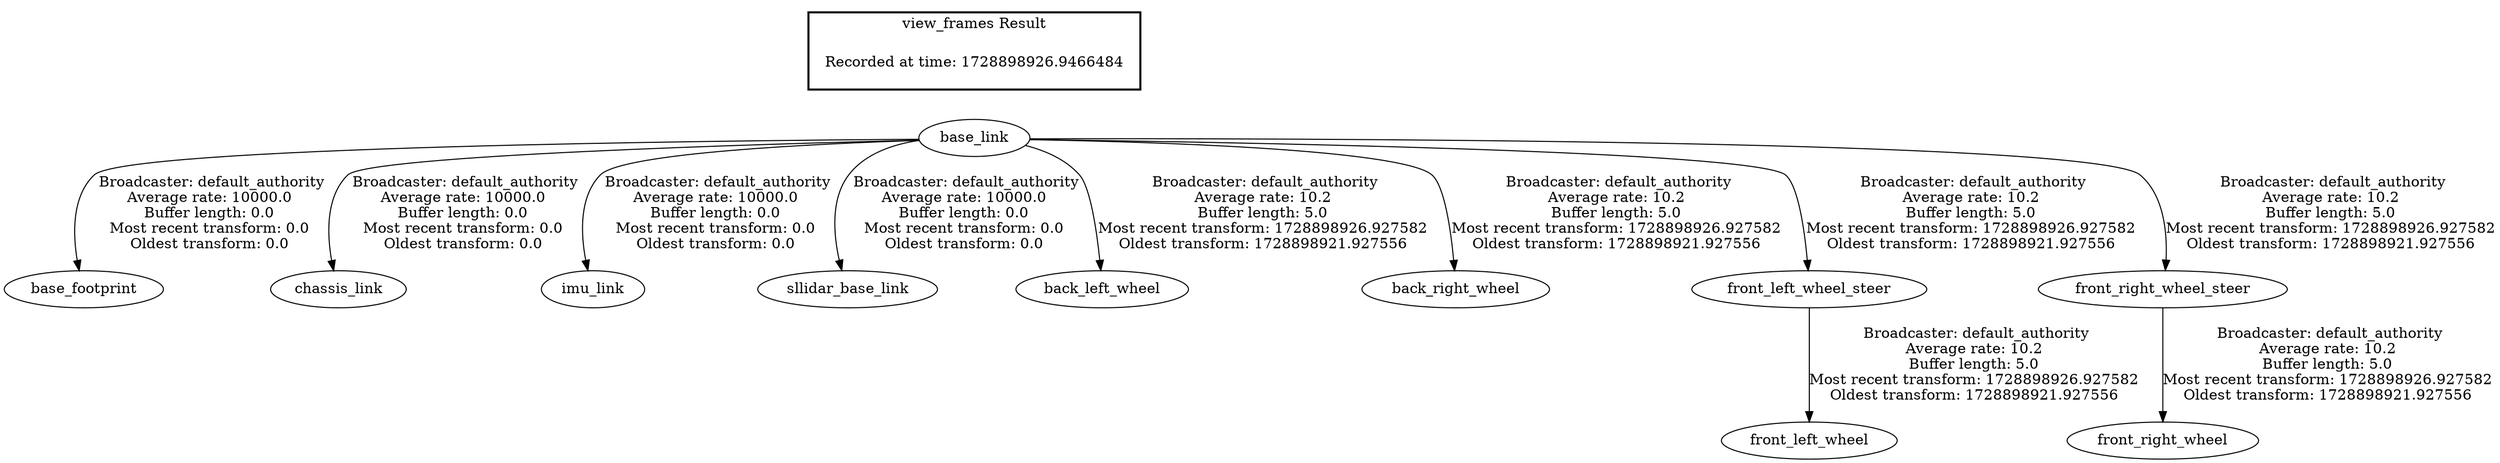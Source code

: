digraph G {
"base_link" -> "base_footprint"[label=" Broadcaster: default_authority\nAverage rate: 10000.0\nBuffer length: 0.0\nMost recent transform: 0.0\nOldest transform: 0.0\n"];
"base_link" -> "chassis_link"[label=" Broadcaster: default_authority\nAverage rate: 10000.0\nBuffer length: 0.0\nMost recent transform: 0.0\nOldest transform: 0.0\n"];
"base_link" -> "imu_link"[label=" Broadcaster: default_authority\nAverage rate: 10000.0\nBuffer length: 0.0\nMost recent transform: 0.0\nOldest transform: 0.0\n"];
"base_link" -> "sllidar_base_link"[label=" Broadcaster: default_authority\nAverage rate: 10000.0\nBuffer length: 0.0\nMost recent transform: 0.0\nOldest transform: 0.0\n"];
"base_link" -> "back_left_wheel"[label=" Broadcaster: default_authority\nAverage rate: 10.2\nBuffer length: 5.0\nMost recent transform: 1728898926.927582\nOldest transform: 1728898921.927556\n"];
"base_link" -> "back_right_wheel"[label=" Broadcaster: default_authority\nAverage rate: 10.2\nBuffer length: 5.0\nMost recent transform: 1728898926.927582\nOldest transform: 1728898921.927556\n"];
"front_left_wheel_steer" -> "front_left_wheel"[label=" Broadcaster: default_authority\nAverage rate: 10.2\nBuffer length: 5.0\nMost recent transform: 1728898926.927582\nOldest transform: 1728898921.927556\n"];
"base_link" -> "front_left_wheel_steer"[label=" Broadcaster: default_authority\nAverage rate: 10.2\nBuffer length: 5.0\nMost recent transform: 1728898926.927582\nOldest transform: 1728898921.927556\n"];
"front_right_wheel_steer" -> "front_right_wheel"[label=" Broadcaster: default_authority\nAverage rate: 10.2\nBuffer length: 5.0\nMost recent transform: 1728898926.927582\nOldest transform: 1728898921.927556\n"];
"base_link" -> "front_right_wheel_steer"[label=" Broadcaster: default_authority\nAverage rate: 10.2\nBuffer length: 5.0\nMost recent transform: 1728898926.927582\nOldest transform: 1728898921.927556\n"];
edge [style=invis];
 subgraph cluster_legend { style=bold; color=black; label ="view_frames Result";
"Recorded at time: 1728898926.9466484"[ shape=plaintext ] ;
}->"base_link";
}